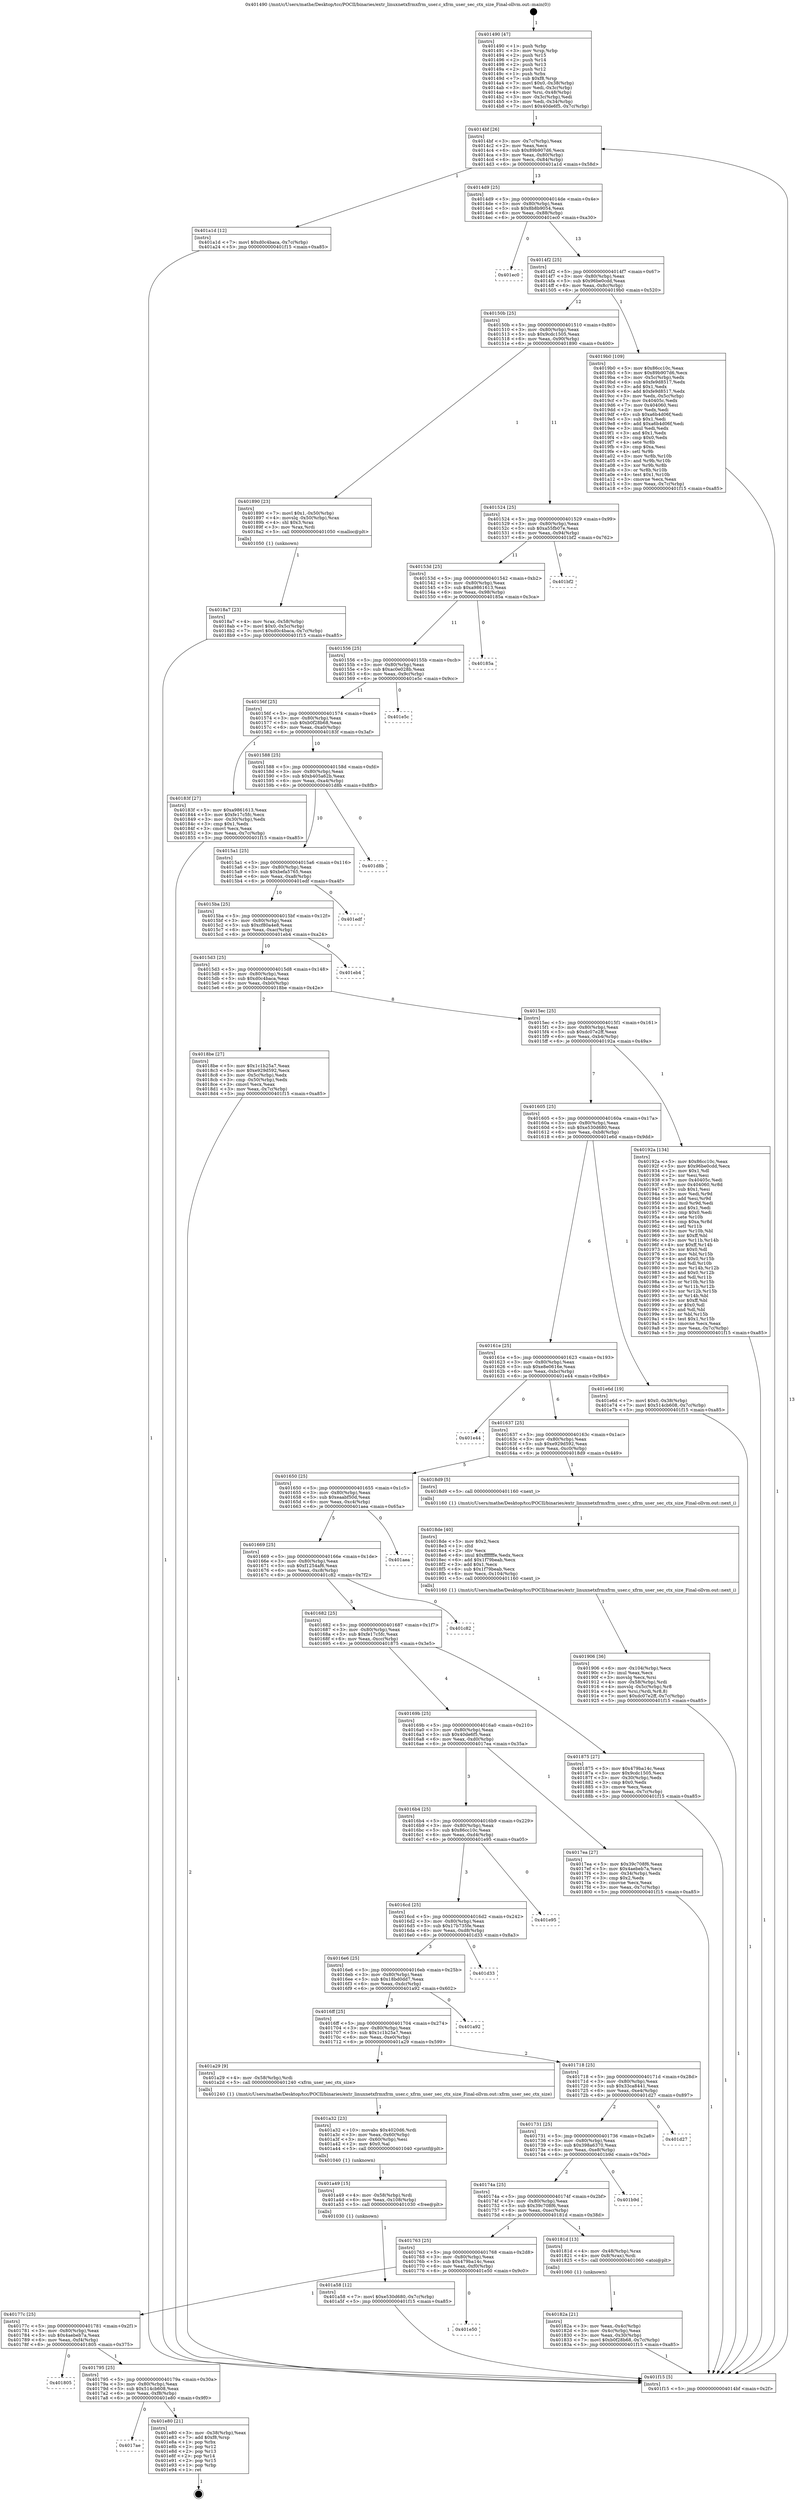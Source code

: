digraph "0x401490" {
  label = "0x401490 (/mnt/c/Users/mathe/Desktop/tcc/POCII/binaries/extr_linuxnetxfrmxfrm_user.c_xfrm_user_sec_ctx_size_Final-ollvm.out::main(0))"
  labelloc = "t"
  node[shape=record]

  Entry [label="",width=0.3,height=0.3,shape=circle,fillcolor=black,style=filled]
  "0x4014bf" [label="{
     0x4014bf [26]\l
     | [instrs]\l
     &nbsp;&nbsp;0x4014bf \<+3\>: mov -0x7c(%rbp),%eax\l
     &nbsp;&nbsp;0x4014c2 \<+2\>: mov %eax,%ecx\l
     &nbsp;&nbsp;0x4014c4 \<+6\>: sub $0x89b907d6,%ecx\l
     &nbsp;&nbsp;0x4014ca \<+3\>: mov %eax,-0x80(%rbp)\l
     &nbsp;&nbsp;0x4014cd \<+6\>: mov %ecx,-0x84(%rbp)\l
     &nbsp;&nbsp;0x4014d3 \<+6\>: je 0000000000401a1d \<main+0x58d\>\l
  }"]
  "0x401a1d" [label="{
     0x401a1d [12]\l
     | [instrs]\l
     &nbsp;&nbsp;0x401a1d \<+7\>: movl $0xd0c4baca,-0x7c(%rbp)\l
     &nbsp;&nbsp;0x401a24 \<+5\>: jmp 0000000000401f15 \<main+0xa85\>\l
  }"]
  "0x4014d9" [label="{
     0x4014d9 [25]\l
     | [instrs]\l
     &nbsp;&nbsp;0x4014d9 \<+5\>: jmp 00000000004014de \<main+0x4e\>\l
     &nbsp;&nbsp;0x4014de \<+3\>: mov -0x80(%rbp),%eax\l
     &nbsp;&nbsp;0x4014e1 \<+5\>: sub $0x8b8b9054,%eax\l
     &nbsp;&nbsp;0x4014e6 \<+6\>: mov %eax,-0x88(%rbp)\l
     &nbsp;&nbsp;0x4014ec \<+6\>: je 0000000000401ec0 \<main+0xa30\>\l
  }"]
  Exit [label="",width=0.3,height=0.3,shape=circle,fillcolor=black,style=filled,peripheries=2]
  "0x401ec0" [label="{
     0x401ec0\l
  }", style=dashed]
  "0x4014f2" [label="{
     0x4014f2 [25]\l
     | [instrs]\l
     &nbsp;&nbsp;0x4014f2 \<+5\>: jmp 00000000004014f7 \<main+0x67\>\l
     &nbsp;&nbsp;0x4014f7 \<+3\>: mov -0x80(%rbp),%eax\l
     &nbsp;&nbsp;0x4014fa \<+5\>: sub $0x96be0cdd,%eax\l
     &nbsp;&nbsp;0x4014ff \<+6\>: mov %eax,-0x8c(%rbp)\l
     &nbsp;&nbsp;0x401505 \<+6\>: je 00000000004019b0 \<main+0x520\>\l
  }"]
  "0x4017ae" [label="{
     0x4017ae\l
  }", style=dashed]
  "0x4019b0" [label="{
     0x4019b0 [109]\l
     | [instrs]\l
     &nbsp;&nbsp;0x4019b0 \<+5\>: mov $0x86cc10c,%eax\l
     &nbsp;&nbsp;0x4019b5 \<+5\>: mov $0x89b907d6,%ecx\l
     &nbsp;&nbsp;0x4019ba \<+3\>: mov -0x5c(%rbp),%edx\l
     &nbsp;&nbsp;0x4019bd \<+6\>: sub $0xfe9d8517,%edx\l
     &nbsp;&nbsp;0x4019c3 \<+3\>: add $0x1,%edx\l
     &nbsp;&nbsp;0x4019c6 \<+6\>: add $0xfe9d8517,%edx\l
     &nbsp;&nbsp;0x4019cc \<+3\>: mov %edx,-0x5c(%rbp)\l
     &nbsp;&nbsp;0x4019cf \<+7\>: mov 0x40405c,%edx\l
     &nbsp;&nbsp;0x4019d6 \<+7\>: mov 0x404060,%esi\l
     &nbsp;&nbsp;0x4019dd \<+2\>: mov %edx,%edi\l
     &nbsp;&nbsp;0x4019df \<+6\>: sub $0xa6b4d06f,%edi\l
     &nbsp;&nbsp;0x4019e5 \<+3\>: sub $0x1,%edi\l
     &nbsp;&nbsp;0x4019e8 \<+6\>: add $0xa6b4d06f,%edi\l
     &nbsp;&nbsp;0x4019ee \<+3\>: imul %edi,%edx\l
     &nbsp;&nbsp;0x4019f1 \<+3\>: and $0x1,%edx\l
     &nbsp;&nbsp;0x4019f4 \<+3\>: cmp $0x0,%edx\l
     &nbsp;&nbsp;0x4019f7 \<+4\>: sete %r8b\l
     &nbsp;&nbsp;0x4019fb \<+3\>: cmp $0xa,%esi\l
     &nbsp;&nbsp;0x4019fe \<+4\>: setl %r9b\l
     &nbsp;&nbsp;0x401a02 \<+3\>: mov %r8b,%r10b\l
     &nbsp;&nbsp;0x401a05 \<+3\>: and %r9b,%r10b\l
     &nbsp;&nbsp;0x401a08 \<+3\>: xor %r9b,%r8b\l
     &nbsp;&nbsp;0x401a0b \<+3\>: or %r8b,%r10b\l
     &nbsp;&nbsp;0x401a0e \<+4\>: test $0x1,%r10b\l
     &nbsp;&nbsp;0x401a12 \<+3\>: cmovne %ecx,%eax\l
     &nbsp;&nbsp;0x401a15 \<+3\>: mov %eax,-0x7c(%rbp)\l
     &nbsp;&nbsp;0x401a18 \<+5\>: jmp 0000000000401f15 \<main+0xa85\>\l
  }"]
  "0x40150b" [label="{
     0x40150b [25]\l
     | [instrs]\l
     &nbsp;&nbsp;0x40150b \<+5\>: jmp 0000000000401510 \<main+0x80\>\l
     &nbsp;&nbsp;0x401510 \<+3\>: mov -0x80(%rbp),%eax\l
     &nbsp;&nbsp;0x401513 \<+5\>: sub $0x9cdc1505,%eax\l
     &nbsp;&nbsp;0x401518 \<+6\>: mov %eax,-0x90(%rbp)\l
     &nbsp;&nbsp;0x40151e \<+6\>: je 0000000000401890 \<main+0x400\>\l
  }"]
  "0x401e80" [label="{
     0x401e80 [21]\l
     | [instrs]\l
     &nbsp;&nbsp;0x401e80 \<+3\>: mov -0x38(%rbp),%eax\l
     &nbsp;&nbsp;0x401e83 \<+7\>: add $0xf8,%rsp\l
     &nbsp;&nbsp;0x401e8a \<+1\>: pop %rbx\l
     &nbsp;&nbsp;0x401e8b \<+2\>: pop %r12\l
     &nbsp;&nbsp;0x401e8d \<+2\>: pop %r13\l
     &nbsp;&nbsp;0x401e8f \<+2\>: pop %r14\l
     &nbsp;&nbsp;0x401e91 \<+2\>: pop %r15\l
     &nbsp;&nbsp;0x401e93 \<+1\>: pop %rbp\l
     &nbsp;&nbsp;0x401e94 \<+1\>: ret\l
  }"]
  "0x401890" [label="{
     0x401890 [23]\l
     | [instrs]\l
     &nbsp;&nbsp;0x401890 \<+7\>: movl $0x1,-0x50(%rbp)\l
     &nbsp;&nbsp;0x401897 \<+4\>: movslq -0x50(%rbp),%rax\l
     &nbsp;&nbsp;0x40189b \<+4\>: shl $0x3,%rax\l
     &nbsp;&nbsp;0x40189f \<+3\>: mov %rax,%rdi\l
     &nbsp;&nbsp;0x4018a2 \<+5\>: call 0000000000401050 \<malloc@plt\>\l
     | [calls]\l
     &nbsp;&nbsp;0x401050 \{1\} (unknown)\l
  }"]
  "0x401524" [label="{
     0x401524 [25]\l
     | [instrs]\l
     &nbsp;&nbsp;0x401524 \<+5\>: jmp 0000000000401529 \<main+0x99\>\l
     &nbsp;&nbsp;0x401529 \<+3\>: mov -0x80(%rbp),%eax\l
     &nbsp;&nbsp;0x40152c \<+5\>: sub $0xa55fb07e,%eax\l
     &nbsp;&nbsp;0x401531 \<+6\>: mov %eax,-0x94(%rbp)\l
     &nbsp;&nbsp;0x401537 \<+6\>: je 0000000000401bf2 \<main+0x762\>\l
  }"]
  "0x401795" [label="{
     0x401795 [25]\l
     | [instrs]\l
     &nbsp;&nbsp;0x401795 \<+5\>: jmp 000000000040179a \<main+0x30a\>\l
     &nbsp;&nbsp;0x40179a \<+3\>: mov -0x80(%rbp),%eax\l
     &nbsp;&nbsp;0x40179d \<+5\>: sub $0x514cb608,%eax\l
     &nbsp;&nbsp;0x4017a2 \<+6\>: mov %eax,-0xf8(%rbp)\l
     &nbsp;&nbsp;0x4017a8 \<+6\>: je 0000000000401e80 \<main+0x9f0\>\l
  }"]
  "0x401bf2" [label="{
     0x401bf2\l
  }", style=dashed]
  "0x40153d" [label="{
     0x40153d [25]\l
     | [instrs]\l
     &nbsp;&nbsp;0x40153d \<+5\>: jmp 0000000000401542 \<main+0xb2\>\l
     &nbsp;&nbsp;0x401542 \<+3\>: mov -0x80(%rbp),%eax\l
     &nbsp;&nbsp;0x401545 \<+5\>: sub $0xa9861613,%eax\l
     &nbsp;&nbsp;0x40154a \<+6\>: mov %eax,-0x98(%rbp)\l
     &nbsp;&nbsp;0x401550 \<+6\>: je 000000000040185a \<main+0x3ca\>\l
  }"]
  "0x401805" [label="{
     0x401805\l
  }", style=dashed]
  "0x40185a" [label="{
     0x40185a\l
  }", style=dashed]
  "0x401556" [label="{
     0x401556 [25]\l
     | [instrs]\l
     &nbsp;&nbsp;0x401556 \<+5\>: jmp 000000000040155b \<main+0xcb\>\l
     &nbsp;&nbsp;0x40155b \<+3\>: mov -0x80(%rbp),%eax\l
     &nbsp;&nbsp;0x40155e \<+5\>: sub $0xac0e028b,%eax\l
     &nbsp;&nbsp;0x401563 \<+6\>: mov %eax,-0x9c(%rbp)\l
     &nbsp;&nbsp;0x401569 \<+6\>: je 0000000000401e5c \<main+0x9cc\>\l
  }"]
  "0x40177c" [label="{
     0x40177c [25]\l
     | [instrs]\l
     &nbsp;&nbsp;0x40177c \<+5\>: jmp 0000000000401781 \<main+0x2f1\>\l
     &nbsp;&nbsp;0x401781 \<+3\>: mov -0x80(%rbp),%eax\l
     &nbsp;&nbsp;0x401784 \<+5\>: sub $0x4aebeb7a,%eax\l
     &nbsp;&nbsp;0x401789 \<+6\>: mov %eax,-0xf4(%rbp)\l
     &nbsp;&nbsp;0x40178f \<+6\>: je 0000000000401805 \<main+0x375\>\l
  }"]
  "0x401e5c" [label="{
     0x401e5c\l
  }", style=dashed]
  "0x40156f" [label="{
     0x40156f [25]\l
     | [instrs]\l
     &nbsp;&nbsp;0x40156f \<+5\>: jmp 0000000000401574 \<main+0xe4\>\l
     &nbsp;&nbsp;0x401574 \<+3\>: mov -0x80(%rbp),%eax\l
     &nbsp;&nbsp;0x401577 \<+5\>: sub $0xb0f28b68,%eax\l
     &nbsp;&nbsp;0x40157c \<+6\>: mov %eax,-0xa0(%rbp)\l
     &nbsp;&nbsp;0x401582 \<+6\>: je 000000000040183f \<main+0x3af\>\l
  }"]
  "0x401e50" [label="{
     0x401e50\l
  }", style=dashed]
  "0x40183f" [label="{
     0x40183f [27]\l
     | [instrs]\l
     &nbsp;&nbsp;0x40183f \<+5\>: mov $0xa9861613,%eax\l
     &nbsp;&nbsp;0x401844 \<+5\>: mov $0xfe17c5fc,%ecx\l
     &nbsp;&nbsp;0x401849 \<+3\>: mov -0x30(%rbp),%edx\l
     &nbsp;&nbsp;0x40184c \<+3\>: cmp $0x1,%edx\l
     &nbsp;&nbsp;0x40184f \<+3\>: cmovl %ecx,%eax\l
     &nbsp;&nbsp;0x401852 \<+3\>: mov %eax,-0x7c(%rbp)\l
     &nbsp;&nbsp;0x401855 \<+5\>: jmp 0000000000401f15 \<main+0xa85\>\l
  }"]
  "0x401588" [label="{
     0x401588 [25]\l
     | [instrs]\l
     &nbsp;&nbsp;0x401588 \<+5\>: jmp 000000000040158d \<main+0xfd\>\l
     &nbsp;&nbsp;0x40158d \<+3\>: mov -0x80(%rbp),%eax\l
     &nbsp;&nbsp;0x401590 \<+5\>: sub $0xb405a62b,%eax\l
     &nbsp;&nbsp;0x401595 \<+6\>: mov %eax,-0xa4(%rbp)\l
     &nbsp;&nbsp;0x40159b \<+6\>: je 0000000000401d8b \<main+0x8fb\>\l
  }"]
  "0x401a58" [label="{
     0x401a58 [12]\l
     | [instrs]\l
     &nbsp;&nbsp;0x401a58 \<+7\>: movl $0xe530d680,-0x7c(%rbp)\l
     &nbsp;&nbsp;0x401a5f \<+5\>: jmp 0000000000401f15 \<main+0xa85\>\l
  }"]
  "0x401d8b" [label="{
     0x401d8b\l
  }", style=dashed]
  "0x4015a1" [label="{
     0x4015a1 [25]\l
     | [instrs]\l
     &nbsp;&nbsp;0x4015a1 \<+5\>: jmp 00000000004015a6 \<main+0x116\>\l
     &nbsp;&nbsp;0x4015a6 \<+3\>: mov -0x80(%rbp),%eax\l
     &nbsp;&nbsp;0x4015a9 \<+5\>: sub $0xbefa5765,%eax\l
     &nbsp;&nbsp;0x4015ae \<+6\>: mov %eax,-0xa8(%rbp)\l
     &nbsp;&nbsp;0x4015b4 \<+6\>: je 0000000000401edf \<main+0xa4f\>\l
  }"]
  "0x401a49" [label="{
     0x401a49 [15]\l
     | [instrs]\l
     &nbsp;&nbsp;0x401a49 \<+4\>: mov -0x58(%rbp),%rdi\l
     &nbsp;&nbsp;0x401a4d \<+6\>: mov %eax,-0x108(%rbp)\l
     &nbsp;&nbsp;0x401a53 \<+5\>: call 0000000000401030 \<free@plt\>\l
     | [calls]\l
     &nbsp;&nbsp;0x401030 \{1\} (unknown)\l
  }"]
  "0x401edf" [label="{
     0x401edf\l
  }", style=dashed]
  "0x4015ba" [label="{
     0x4015ba [25]\l
     | [instrs]\l
     &nbsp;&nbsp;0x4015ba \<+5\>: jmp 00000000004015bf \<main+0x12f\>\l
     &nbsp;&nbsp;0x4015bf \<+3\>: mov -0x80(%rbp),%eax\l
     &nbsp;&nbsp;0x4015c2 \<+5\>: sub $0xcf80a4e8,%eax\l
     &nbsp;&nbsp;0x4015c7 \<+6\>: mov %eax,-0xac(%rbp)\l
     &nbsp;&nbsp;0x4015cd \<+6\>: je 0000000000401eb4 \<main+0xa24\>\l
  }"]
  "0x401a32" [label="{
     0x401a32 [23]\l
     | [instrs]\l
     &nbsp;&nbsp;0x401a32 \<+10\>: movabs $0x4020d6,%rdi\l
     &nbsp;&nbsp;0x401a3c \<+3\>: mov %eax,-0x60(%rbp)\l
     &nbsp;&nbsp;0x401a3f \<+3\>: mov -0x60(%rbp),%esi\l
     &nbsp;&nbsp;0x401a42 \<+2\>: mov $0x0,%al\l
     &nbsp;&nbsp;0x401a44 \<+5\>: call 0000000000401040 \<printf@plt\>\l
     | [calls]\l
     &nbsp;&nbsp;0x401040 \{1\} (unknown)\l
  }"]
  "0x401eb4" [label="{
     0x401eb4\l
  }", style=dashed]
  "0x4015d3" [label="{
     0x4015d3 [25]\l
     | [instrs]\l
     &nbsp;&nbsp;0x4015d3 \<+5\>: jmp 00000000004015d8 \<main+0x148\>\l
     &nbsp;&nbsp;0x4015d8 \<+3\>: mov -0x80(%rbp),%eax\l
     &nbsp;&nbsp;0x4015db \<+5\>: sub $0xd0c4baca,%eax\l
     &nbsp;&nbsp;0x4015e0 \<+6\>: mov %eax,-0xb0(%rbp)\l
     &nbsp;&nbsp;0x4015e6 \<+6\>: je 00000000004018be \<main+0x42e\>\l
  }"]
  "0x401906" [label="{
     0x401906 [36]\l
     | [instrs]\l
     &nbsp;&nbsp;0x401906 \<+6\>: mov -0x104(%rbp),%ecx\l
     &nbsp;&nbsp;0x40190c \<+3\>: imul %eax,%ecx\l
     &nbsp;&nbsp;0x40190f \<+3\>: movslq %ecx,%rsi\l
     &nbsp;&nbsp;0x401912 \<+4\>: mov -0x58(%rbp),%rdi\l
     &nbsp;&nbsp;0x401916 \<+4\>: movslq -0x5c(%rbp),%r8\l
     &nbsp;&nbsp;0x40191a \<+4\>: mov %rsi,(%rdi,%r8,8)\l
     &nbsp;&nbsp;0x40191e \<+7\>: movl $0xdc07e2ff,-0x7c(%rbp)\l
     &nbsp;&nbsp;0x401925 \<+5\>: jmp 0000000000401f15 \<main+0xa85\>\l
  }"]
  "0x4018be" [label="{
     0x4018be [27]\l
     | [instrs]\l
     &nbsp;&nbsp;0x4018be \<+5\>: mov $0x1c1b25a7,%eax\l
     &nbsp;&nbsp;0x4018c3 \<+5\>: mov $0xe929d592,%ecx\l
     &nbsp;&nbsp;0x4018c8 \<+3\>: mov -0x5c(%rbp),%edx\l
     &nbsp;&nbsp;0x4018cb \<+3\>: cmp -0x50(%rbp),%edx\l
     &nbsp;&nbsp;0x4018ce \<+3\>: cmovl %ecx,%eax\l
     &nbsp;&nbsp;0x4018d1 \<+3\>: mov %eax,-0x7c(%rbp)\l
     &nbsp;&nbsp;0x4018d4 \<+5\>: jmp 0000000000401f15 \<main+0xa85\>\l
  }"]
  "0x4015ec" [label="{
     0x4015ec [25]\l
     | [instrs]\l
     &nbsp;&nbsp;0x4015ec \<+5\>: jmp 00000000004015f1 \<main+0x161\>\l
     &nbsp;&nbsp;0x4015f1 \<+3\>: mov -0x80(%rbp),%eax\l
     &nbsp;&nbsp;0x4015f4 \<+5\>: sub $0xdc07e2ff,%eax\l
     &nbsp;&nbsp;0x4015f9 \<+6\>: mov %eax,-0xb4(%rbp)\l
     &nbsp;&nbsp;0x4015ff \<+6\>: je 000000000040192a \<main+0x49a\>\l
  }"]
  "0x4018de" [label="{
     0x4018de [40]\l
     | [instrs]\l
     &nbsp;&nbsp;0x4018de \<+5\>: mov $0x2,%ecx\l
     &nbsp;&nbsp;0x4018e3 \<+1\>: cltd\l
     &nbsp;&nbsp;0x4018e4 \<+2\>: idiv %ecx\l
     &nbsp;&nbsp;0x4018e6 \<+6\>: imul $0xfffffffe,%edx,%ecx\l
     &nbsp;&nbsp;0x4018ec \<+6\>: add $0x1f79beab,%ecx\l
     &nbsp;&nbsp;0x4018f2 \<+3\>: add $0x1,%ecx\l
     &nbsp;&nbsp;0x4018f5 \<+6\>: sub $0x1f79beab,%ecx\l
     &nbsp;&nbsp;0x4018fb \<+6\>: mov %ecx,-0x104(%rbp)\l
     &nbsp;&nbsp;0x401901 \<+5\>: call 0000000000401160 \<next_i\>\l
     | [calls]\l
     &nbsp;&nbsp;0x401160 \{1\} (/mnt/c/Users/mathe/Desktop/tcc/POCII/binaries/extr_linuxnetxfrmxfrm_user.c_xfrm_user_sec_ctx_size_Final-ollvm.out::next_i)\l
  }"]
  "0x40192a" [label="{
     0x40192a [134]\l
     | [instrs]\l
     &nbsp;&nbsp;0x40192a \<+5\>: mov $0x86cc10c,%eax\l
     &nbsp;&nbsp;0x40192f \<+5\>: mov $0x96be0cdd,%ecx\l
     &nbsp;&nbsp;0x401934 \<+2\>: mov $0x1,%dl\l
     &nbsp;&nbsp;0x401936 \<+2\>: xor %esi,%esi\l
     &nbsp;&nbsp;0x401938 \<+7\>: mov 0x40405c,%edi\l
     &nbsp;&nbsp;0x40193f \<+8\>: mov 0x404060,%r8d\l
     &nbsp;&nbsp;0x401947 \<+3\>: sub $0x1,%esi\l
     &nbsp;&nbsp;0x40194a \<+3\>: mov %edi,%r9d\l
     &nbsp;&nbsp;0x40194d \<+3\>: add %esi,%r9d\l
     &nbsp;&nbsp;0x401950 \<+4\>: imul %r9d,%edi\l
     &nbsp;&nbsp;0x401954 \<+3\>: and $0x1,%edi\l
     &nbsp;&nbsp;0x401957 \<+3\>: cmp $0x0,%edi\l
     &nbsp;&nbsp;0x40195a \<+4\>: sete %r10b\l
     &nbsp;&nbsp;0x40195e \<+4\>: cmp $0xa,%r8d\l
     &nbsp;&nbsp;0x401962 \<+4\>: setl %r11b\l
     &nbsp;&nbsp;0x401966 \<+3\>: mov %r10b,%bl\l
     &nbsp;&nbsp;0x401969 \<+3\>: xor $0xff,%bl\l
     &nbsp;&nbsp;0x40196c \<+3\>: mov %r11b,%r14b\l
     &nbsp;&nbsp;0x40196f \<+4\>: xor $0xff,%r14b\l
     &nbsp;&nbsp;0x401973 \<+3\>: xor $0x0,%dl\l
     &nbsp;&nbsp;0x401976 \<+3\>: mov %bl,%r15b\l
     &nbsp;&nbsp;0x401979 \<+4\>: and $0x0,%r15b\l
     &nbsp;&nbsp;0x40197d \<+3\>: and %dl,%r10b\l
     &nbsp;&nbsp;0x401980 \<+3\>: mov %r14b,%r12b\l
     &nbsp;&nbsp;0x401983 \<+4\>: and $0x0,%r12b\l
     &nbsp;&nbsp;0x401987 \<+3\>: and %dl,%r11b\l
     &nbsp;&nbsp;0x40198a \<+3\>: or %r10b,%r15b\l
     &nbsp;&nbsp;0x40198d \<+3\>: or %r11b,%r12b\l
     &nbsp;&nbsp;0x401990 \<+3\>: xor %r12b,%r15b\l
     &nbsp;&nbsp;0x401993 \<+3\>: or %r14b,%bl\l
     &nbsp;&nbsp;0x401996 \<+3\>: xor $0xff,%bl\l
     &nbsp;&nbsp;0x401999 \<+3\>: or $0x0,%dl\l
     &nbsp;&nbsp;0x40199c \<+2\>: and %dl,%bl\l
     &nbsp;&nbsp;0x40199e \<+3\>: or %bl,%r15b\l
     &nbsp;&nbsp;0x4019a1 \<+4\>: test $0x1,%r15b\l
     &nbsp;&nbsp;0x4019a5 \<+3\>: cmovne %ecx,%eax\l
     &nbsp;&nbsp;0x4019a8 \<+3\>: mov %eax,-0x7c(%rbp)\l
     &nbsp;&nbsp;0x4019ab \<+5\>: jmp 0000000000401f15 \<main+0xa85\>\l
  }"]
  "0x401605" [label="{
     0x401605 [25]\l
     | [instrs]\l
     &nbsp;&nbsp;0x401605 \<+5\>: jmp 000000000040160a \<main+0x17a\>\l
     &nbsp;&nbsp;0x40160a \<+3\>: mov -0x80(%rbp),%eax\l
     &nbsp;&nbsp;0x40160d \<+5\>: sub $0xe530d680,%eax\l
     &nbsp;&nbsp;0x401612 \<+6\>: mov %eax,-0xb8(%rbp)\l
     &nbsp;&nbsp;0x401618 \<+6\>: je 0000000000401e6d \<main+0x9dd\>\l
  }"]
  "0x4018a7" [label="{
     0x4018a7 [23]\l
     | [instrs]\l
     &nbsp;&nbsp;0x4018a7 \<+4\>: mov %rax,-0x58(%rbp)\l
     &nbsp;&nbsp;0x4018ab \<+7\>: movl $0x0,-0x5c(%rbp)\l
     &nbsp;&nbsp;0x4018b2 \<+7\>: movl $0xd0c4baca,-0x7c(%rbp)\l
     &nbsp;&nbsp;0x4018b9 \<+5\>: jmp 0000000000401f15 \<main+0xa85\>\l
  }"]
  "0x401e6d" [label="{
     0x401e6d [19]\l
     | [instrs]\l
     &nbsp;&nbsp;0x401e6d \<+7\>: movl $0x0,-0x38(%rbp)\l
     &nbsp;&nbsp;0x401e74 \<+7\>: movl $0x514cb608,-0x7c(%rbp)\l
     &nbsp;&nbsp;0x401e7b \<+5\>: jmp 0000000000401f15 \<main+0xa85\>\l
  }"]
  "0x40161e" [label="{
     0x40161e [25]\l
     | [instrs]\l
     &nbsp;&nbsp;0x40161e \<+5\>: jmp 0000000000401623 \<main+0x193\>\l
     &nbsp;&nbsp;0x401623 \<+3\>: mov -0x80(%rbp),%eax\l
     &nbsp;&nbsp;0x401626 \<+5\>: sub $0xe8e0616e,%eax\l
     &nbsp;&nbsp;0x40162b \<+6\>: mov %eax,-0xbc(%rbp)\l
     &nbsp;&nbsp;0x401631 \<+6\>: je 0000000000401e44 \<main+0x9b4\>\l
  }"]
  "0x40182a" [label="{
     0x40182a [21]\l
     | [instrs]\l
     &nbsp;&nbsp;0x40182a \<+3\>: mov %eax,-0x4c(%rbp)\l
     &nbsp;&nbsp;0x40182d \<+3\>: mov -0x4c(%rbp),%eax\l
     &nbsp;&nbsp;0x401830 \<+3\>: mov %eax,-0x30(%rbp)\l
     &nbsp;&nbsp;0x401833 \<+7\>: movl $0xb0f28b68,-0x7c(%rbp)\l
     &nbsp;&nbsp;0x40183a \<+5\>: jmp 0000000000401f15 \<main+0xa85\>\l
  }"]
  "0x401e44" [label="{
     0x401e44\l
  }", style=dashed]
  "0x401637" [label="{
     0x401637 [25]\l
     | [instrs]\l
     &nbsp;&nbsp;0x401637 \<+5\>: jmp 000000000040163c \<main+0x1ac\>\l
     &nbsp;&nbsp;0x40163c \<+3\>: mov -0x80(%rbp),%eax\l
     &nbsp;&nbsp;0x40163f \<+5\>: sub $0xe929d592,%eax\l
     &nbsp;&nbsp;0x401644 \<+6\>: mov %eax,-0xc0(%rbp)\l
     &nbsp;&nbsp;0x40164a \<+6\>: je 00000000004018d9 \<main+0x449\>\l
  }"]
  "0x401763" [label="{
     0x401763 [25]\l
     | [instrs]\l
     &nbsp;&nbsp;0x401763 \<+5\>: jmp 0000000000401768 \<main+0x2d8\>\l
     &nbsp;&nbsp;0x401768 \<+3\>: mov -0x80(%rbp),%eax\l
     &nbsp;&nbsp;0x40176b \<+5\>: sub $0x479ba14c,%eax\l
     &nbsp;&nbsp;0x401770 \<+6\>: mov %eax,-0xf0(%rbp)\l
     &nbsp;&nbsp;0x401776 \<+6\>: je 0000000000401e50 \<main+0x9c0\>\l
  }"]
  "0x4018d9" [label="{
     0x4018d9 [5]\l
     | [instrs]\l
     &nbsp;&nbsp;0x4018d9 \<+5\>: call 0000000000401160 \<next_i\>\l
     | [calls]\l
     &nbsp;&nbsp;0x401160 \{1\} (/mnt/c/Users/mathe/Desktop/tcc/POCII/binaries/extr_linuxnetxfrmxfrm_user.c_xfrm_user_sec_ctx_size_Final-ollvm.out::next_i)\l
  }"]
  "0x401650" [label="{
     0x401650 [25]\l
     | [instrs]\l
     &nbsp;&nbsp;0x401650 \<+5\>: jmp 0000000000401655 \<main+0x1c5\>\l
     &nbsp;&nbsp;0x401655 \<+3\>: mov -0x80(%rbp),%eax\l
     &nbsp;&nbsp;0x401658 \<+5\>: sub $0xeaabf50d,%eax\l
     &nbsp;&nbsp;0x40165d \<+6\>: mov %eax,-0xc4(%rbp)\l
     &nbsp;&nbsp;0x401663 \<+6\>: je 0000000000401aea \<main+0x65a\>\l
  }"]
  "0x40181d" [label="{
     0x40181d [13]\l
     | [instrs]\l
     &nbsp;&nbsp;0x40181d \<+4\>: mov -0x48(%rbp),%rax\l
     &nbsp;&nbsp;0x401821 \<+4\>: mov 0x8(%rax),%rdi\l
     &nbsp;&nbsp;0x401825 \<+5\>: call 0000000000401060 \<atoi@plt\>\l
     | [calls]\l
     &nbsp;&nbsp;0x401060 \{1\} (unknown)\l
  }"]
  "0x401aea" [label="{
     0x401aea\l
  }", style=dashed]
  "0x401669" [label="{
     0x401669 [25]\l
     | [instrs]\l
     &nbsp;&nbsp;0x401669 \<+5\>: jmp 000000000040166e \<main+0x1de\>\l
     &nbsp;&nbsp;0x40166e \<+3\>: mov -0x80(%rbp),%eax\l
     &nbsp;&nbsp;0x401671 \<+5\>: sub $0xf1254af6,%eax\l
     &nbsp;&nbsp;0x401676 \<+6\>: mov %eax,-0xc8(%rbp)\l
     &nbsp;&nbsp;0x40167c \<+6\>: je 0000000000401c82 \<main+0x7f2\>\l
  }"]
  "0x40174a" [label="{
     0x40174a [25]\l
     | [instrs]\l
     &nbsp;&nbsp;0x40174a \<+5\>: jmp 000000000040174f \<main+0x2bf\>\l
     &nbsp;&nbsp;0x40174f \<+3\>: mov -0x80(%rbp),%eax\l
     &nbsp;&nbsp;0x401752 \<+5\>: sub $0x39c708f6,%eax\l
     &nbsp;&nbsp;0x401757 \<+6\>: mov %eax,-0xec(%rbp)\l
     &nbsp;&nbsp;0x40175d \<+6\>: je 000000000040181d \<main+0x38d\>\l
  }"]
  "0x401c82" [label="{
     0x401c82\l
  }", style=dashed]
  "0x401682" [label="{
     0x401682 [25]\l
     | [instrs]\l
     &nbsp;&nbsp;0x401682 \<+5\>: jmp 0000000000401687 \<main+0x1f7\>\l
     &nbsp;&nbsp;0x401687 \<+3\>: mov -0x80(%rbp),%eax\l
     &nbsp;&nbsp;0x40168a \<+5\>: sub $0xfe17c5fc,%eax\l
     &nbsp;&nbsp;0x40168f \<+6\>: mov %eax,-0xcc(%rbp)\l
     &nbsp;&nbsp;0x401695 \<+6\>: je 0000000000401875 \<main+0x3e5\>\l
  }"]
  "0x401b9d" [label="{
     0x401b9d\l
  }", style=dashed]
  "0x401875" [label="{
     0x401875 [27]\l
     | [instrs]\l
     &nbsp;&nbsp;0x401875 \<+5\>: mov $0x479ba14c,%eax\l
     &nbsp;&nbsp;0x40187a \<+5\>: mov $0x9cdc1505,%ecx\l
     &nbsp;&nbsp;0x40187f \<+3\>: mov -0x30(%rbp),%edx\l
     &nbsp;&nbsp;0x401882 \<+3\>: cmp $0x0,%edx\l
     &nbsp;&nbsp;0x401885 \<+3\>: cmove %ecx,%eax\l
     &nbsp;&nbsp;0x401888 \<+3\>: mov %eax,-0x7c(%rbp)\l
     &nbsp;&nbsp;0x40188b \<+5\>: jmp 0000000000401f15 \<main+0xa85\>\l
  }"]
  "0x40169b" [label="{
     0x40169b [25]\l
     | [instrs]\l
     &nbsp;&nbsp;0x40169b \<+5\>: jmp 00000000004016a0 \<main+0x210\>\l
     &nbsp;&nbsp;0x4016a0 \<+3\>: mov -0x80(%rbp),%eax\l
     &nbsp;&nbsp;0x4016a3 \<+5\>: sub $0x40de6f5,%eax\l
     &nbsp;&nbsp;0x4016a8 \<+6\>: mov %eax,-0xd0(%rbp)\l
     &nbsp;&nbsp;0x4016ae \<+6\>: je 00000000004017ea \<main+0x35a\>\l
  }"]
  "0x401731" [label="{
     0x401731 [25]\l
     | [instrs]\l
     &nbsp;&nbsp;0x401731 \<+5\>: jmp 0000000000401736 \<main+0x2a6\>\l
     &nbsp;&nbsp;0x401736 \<+3\>: mov -0x80(%rbp),%eax\l
     &nbsp;&nbsp;0x401739 \<+5\>: sub $0x398a6370,%eax\l
     &nbsp;&nbsp;0x40173e \<+6\>: mov %eax,-0xe8(%rbp)\l
     &nbsp;&nbsp;0x401744 \<+6\>: je 0000000000401b9d \<main+0x70d\>\l
  }"]
  "0x4017ea" [label="{
     0x4017ea [27]\l
     | [instrs]\l
     &nbsp;&nbsp;0x4017ea \<+5\>: mov $0x39c708f6,%eax\l
     &nbsp;&nbsp;0x4017ef \<+5\>: mov $0x4aebeb7a,%ecx\l
     &nbsp;&nbsp;0x4017f4 \<+3\>: mov -0x34(%rbp),%edx\l
     &nbsp;&nbsp;0x4017f7 \<+3\>: cmp $0x2,%edx\l
     &nbsp;&nbsp;0x4017fa \<+3\>: cmovne %ecx,%eax\l
     &nbsp;&nbsp;0x4017fd \<+3\>: mov %eax,-0x7c(%rbp)\l
     &nbsp;&nbsp;0x401800 \<+5\>: jmp 0000000000401f15 \<main+0xa85\>\l
  }"]
  "0x4016b4" [label="{
     0x4016b4 [25]\l
     | [instrs]\l
     &nbsp;&nbsp;0x4016b4 \<+5\>: jmp 00000000004016b9 \<main+0x229\>\l
     &nbsp;&nbsp;0x4016b9 \<+3\>: mov -0x80(%rbp),%eax\l
     &nbsp;&nbsp;0x4016bc \<+5\>: sub $0x86cc10c,%eax\l
     &nbsp;&nbsp;0x4016c1 \<+6\>: mov %eax,-0xd4(%rbp)\l
     &nbsp;&nbsp;0x4016c7 \<+6\>: je 0000000000401e95 \<main+0xa05\>\l
  }"]
  "0x401f15" [label="{
     0x401f15 [5]\l
     | [instrs]\l
     &nbsp;&nbsp;0x401f15 \<+5\>: jmp 00000000004014bf \<main+0x2f\>\l
  }"]
  "0x401490" [label="{
     0x401490 [47]\l
     | [instrs]\l
     &nbsp;&nbsp;0x401490 \<+1\>: push %rbp\l
     &nbsp;&nbsp;0x401491 \<+3\>: mov %rsp,%rbp\l
     &nbsp;&nbsp;0x401494 \<+2\>: push %r15\l
     &nbsp;&nbsp;0x401496 \<+2\>: push %r14\l
     &nbsp;&nbsp;0x401498 \<+2\>: push %r13\l
     &nbsp;&nbsp;0x40149a \<+2\>: push %r12\l
     &nbsp;&nbsp;0x40149c \<+1\>: push %rbx\l
     &nbsp;&nbsp;0x40149d \<+7\>: sub $0xf8,%rsp\l
     &nbsp;&nbsp;0x4014a4 \<+7\>: movl $0x0,-0x38(%rbp)\l
     &nbsp;&nbsp;0x4014ab \<+3\>: mov %edi,-0x3c(%rbp)\l
     &nbsp;&nbsp;0x4014ae \<+4\>: mov %rsi,-0x48(%rbp)\l
     &nbsp;&nbsp;0x4014b2 \<+3\>: mov -0x3c(%rbp),%edi\l
     &nbsp;&nbsp;0x4014b5 \<+3\>: mov %edi,-0x34(%rbp)\l
     &nbsp;&nbsp;0x4014b8 \<+7\>: movl $0x40de6f5,-0x7c(%rbp)\l
  }"]
  "0x401d27" [label="{
     0x401d27\l
  }", style=dashed]
  "0x401e95" [label="{
     0x401e95\l
  }", style=dashed]
  "0x4016cd" [label="{
     0x4016cd [25]\l
     | [instrs]\l
     &nbsp;&nbsp;0x4016cd \<+5\>: jmp 00000000004016d2 \<main+0x242\>\l
     &nbsp;&nbsp;0x4016d2 \<+3\>: mov -0x80(%rbp),%eax\l
     &nbsp;&nbsp;0x4016d5 \<+5\>: sub $0x17b735fe,%eax\l
     &nbsp;&nbsp;0x4016da \<+6\>: mov %eax,-0xd8(%rbp)\l
     &nbsp;&nbsp;0x4016e0 \<+6\>: je 0000000000401d33 \<main+0x8a3\>\l
  }"]
  "0x401718" [label="{
     0x401718 [25]\l
     | [instrs]\l
     &nbsp;&nbsp;0x401718 \<+5\>: jmp 000000000040171d \<main+0x28d\>\l
     &nbsp;&nbsp;0x40171d \<+3\>: mov -0x80(%rbp),%eax\l
     &nbsp;&nbsp;0x401720 \<+5\>: sub $0x33ca8441,%eax\l
     &nbsp;&nbsp;0x401725 \<+6\>: mov %eax,-0xe4(%rbp)\l
     &nbsp;&nbsp;0x40172b \<+6\>: je 0000000000401d27 \<main+0x897\>\l
  }"]
  "0x401d33" [label="{
     0x401d33\l
  }", style=dashed]
  "0x4016e6" [label="{
     0x4016e6 [25]\l
     | [instrs]\l
     &nbsp;&nbsp;0x4016e6 \<+5\>: jmp 00000000004016eb \<main+0x25b\>\l
     &nbsp;&nbsp;0x4016eb \<+3\>: mov -0x80(%rbp),%eax\l
     &nbsp;&nbsp;0x4016ee \<+5\>: sub $0x18bd0dd7,%eax\l
     &nbsp;&nbsp;0x4016f3 \<+6\>: mov %eax,-0xdc(%rbp)\l
     &nbsp;&nbsp;0x4016f9 \<+6\>: je 0000000000401a92 \<main+0x602\>\l
  }"]
  "0x401a29" [label="{
     0x401a29 [9]\l
     | [instrs]\l
     &nbsp;&nbsp;0x401a29 \<+4\>: mov -0x58(%rbp),%rdi\l
     &nbsp;&nbsp;0x401a2d \<+5\>: call 0000000000401240 \<xfrm_user_sec_ctx_size\>\l
     | [calls]\l
     &nbsp;&nbsp;0x401240 \{1\} (/mnt/c/Users/mathe/Desktop/tcc/POCII/binaries/extr_linuxnetxfrmxfrm_user.c_xfrm_user_sec_ctx_size_Final-ollvm.out::xfrm_user_sec_ctx_size)\l
  }"]
  "0x401a92" [label="{
     0x401a92\l
  }", style=dashed]
  "0x4016ff" [label="{
     0x4016ff [25]\l
     | [instrs]\l
     &nbsp;&nbsp;0x4016ff \<+5\>: jmp 0000000000401704 \<main+0x274\>\l
     &nbsp;&nbsp;0x401704 \<+3\>: mov -0x80(%rbp),%eax\l
     &nbsp;&nbsp;0x401707 \<+5\>: sub $0x1c1b25a7,%eax\l
     &nbsp;&nbsp;0x40170c \<+6\>: mov %eax,-0xe0(%rbp)\l
     &nbsp;&nbsp;0x401712 \<+6\>: je 0000000000401a29 \<main+0x599\>\l
  }"]
  Entry -> "0x401490" [label=" 1"]
  "0x4014bf" -> "0x401a1d" [label=" 1"]
  "0x4014bf" -> "0x4014d9" [label=" 13"]
  "0x401e80" -> Exit [label=" 1"]
  "0x4014d9" -> "0x401ec0" [label=" 0"]
  "0x4014d9" -> "0x4014f2" [label=" 13"]
  "0x401795" -> "0x4017ae" [label=" 0"]
  "0x4014f2" -> "0x4019b0" [label=" 1"]
  "0x4014f2" -> "0x40150b" [label=" 12"]
  "0x401795" -> "0x401e80" [label=" 1"]
  "0x40150b" -> "0x401890" [label=" 1"]
  "0x40150b" -> "0x401524" [label=" 11"]
  "0x40177c" -> "0x401795" [label=" 1"]
  "0x401524" -> "0x401bf2" [label=" 0"]
  "0x401524" -> "0x40153d" [label=" 11"]
  "0x40177c" -> "0x401805" [label=" 0"]
  "0x40153d" -> "0x40185a" [label=" 0"]
  "0x40153d" -> "0x401556" [label=" 11"]
  "0x401763" -> "0x40177c" [label=" 1"]
  "0x401556" -> "0x401e5c" [label=" 0"]
  "0x401556" -> "0x40156f" [label=" 11"]
  "0x401763" -> "0x401e50" [label=" 0"]
  "0x40156f" -> "0x40183f" [label=" 1"]
  "0x40156f" -> "0x401588" [label=" 10"]
  "0x401e6d" -> "0x401f15" [label=" 1"]
  "0x401588" -> "0x401d8b" [label=" 0"]
  "0x401588" -> "0x4015a1" [label=" 10"]
  "0x401a58" -> "0x401f15" [label=" 1"]
  "0x4015a1" -> "0x401edf" [label=" 0"]
  "0x4015a1" -> "0x4015ba" [label=" 10"]
  "0x401a49" -> "0x401a58" [label=" 1"]
  "0x4015ba" -> "0x401eb4" [label=" 0"]
  "0x4015ba" -> "0x4015d3" [label=" 10"]
  "0x401a32" -> "0x401a49" [label=" 1"]
  "0x4015d3" -> "0x4018be" [label=" 2"]
  "0x4015d3" -> "0x4015ec" [label=" 8"]
  "0x401a29" -> "0x401a32" [label=" 1"]
  "0x4015ec" -> "0x40192a" [label=" 1"]
  "0x4015ec" -> "0x401605" [label=" 7"]
  "0x401a1d" -> "0x401f15" [label=" 1"]
  "0x401605" -> "0x401e6d" [label=" 1"]
  "0x401605" -> "0x40161e" [label=" 6"]
  "0x4019b0" -> "0x401f15" [label=" 1"]
  "0x40161e" -> "0x401e44" [label=" 0"]
  "0x40161e" -> "0x401637" [label=" 6"]
  "0x40192a" -> "0x401f15" [label=" 1"]
  "0x401637" -> "0x4018d9" [label=" 1"]
  "0x401637" -> "0x401650" [label=" 5"]
  "0x401906" -> "0x401f15" [label=" 1"]
  "0x401650" -> "0x401aea" [label=" 0"]
  "0x401650" -> "0x401669" [label=" 5"]
  "0x4018de" -> "0x401906" [label=" 1"]
  "0x401669" -> "0x401c82" [label=" 0"]
  "0x401669" -> "0x401682" [label=" 5"]
  "0x4018be" -> "0x401f15" [label=" 2"]
  "0x401682" -> "0x401875" [label=" 1"]
  "0x401682" -> "0x40169b" [label=" 4"]
  "0x4018a7" -> "0x401f15" [label=" 1"]
  "0x40169b" -> "0x4017ea" [label=" 1"]
  "0x40169b" -> "0x4016b4" [label=" 3"]
  "0x4017ea" -> "0x401f15" [label=" 1"]
  "0x401490" -> "0x4014bf" [label=" 1"]
  "0x401f15" -> "0x4014bf" [label=" 13"]
  "0x401875" -> "0x401f15" [label=" 1"]
  "0x4016b4" -> "0x401e95" [label=" 0"]
  "0x4016b4" -> "0x4016cd" [label=" 3"]
  "0x40183f" -> "0x401f15" [label=" 1"]
  "0x4016cd" -> "0x401d33" [label=" 0"]
  "0x4016cd" -> "0x4016e6" [label=" 3"]
  "0x40181d" -> "0x40182a" [label=" 1"]
  "0x4016e6" -> "0x401a92" [label=" 0"]
  "0x4016e6" -> "0x4016ff" [label=" 3"]
  "0x40174a" -> "0x401763" [label=" 1"]
  "0x4016ff" -> "0x401a29" [label=" 1"]
  "0x4016ff" -> "0x401718" [label=" 2"]
  "0x40182a" -> "0x401f15" [label=" 1"]
  "0x401718" -> "0x401d27" [label=" 0"]
  "0x401718" -> "0x401731" [label=" 2"]
  "0x401890" -> "0x4018a7" [label=" 1"]
  "0x401731" -> "0x401b9d" [label=" 0"]
  "0x401731" -> "0x40174a" [label=" 2"]
  "0x4018d9" -> "0x4018de" [label=" 1"]
  "0x40174a" -> "0x40181d" [label=" 1"]
}
